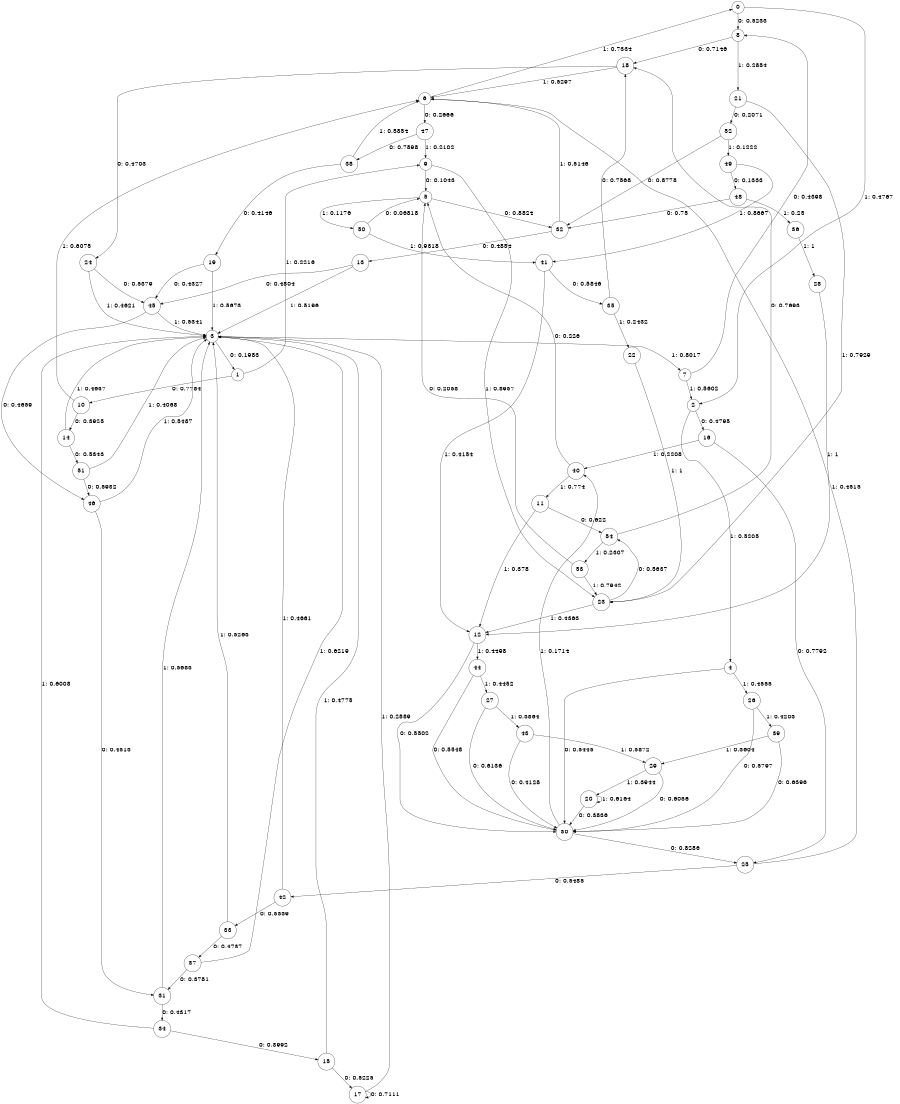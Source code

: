 digraph "ch8faceL9" {
size = "6,8.5";
ratio = "fill";
node [shape = circle];
node [fontsize = 24];
edge [fontsize = 24];
0 -> 8 [label = "0: 0.5233   "];
0 -> 2 [label = "1: 0.4767   "];
1 -> 10 [label = "0: 0.7784   "];
1 -> 9 [label = "1: 0.2216   "];
2 -> 16 [label = "0: 0.4795   "];
2 -> 4 [label = "1: 0.5205   "];
3 -> 1 [label = "0: 0.1983   "];
3 -> 7 [label = "1: 0.8017   "];
4 -> 30 [label = "0: 0.5445   "];
4 -> 26 [label = "1: 0.4555   "];
5 -> 32 [label = "0: 0.8824   "];
5 -> 50 [label = "1: 0.1176   "];
6 -> 47 [label = "0: 0.2666   "];
6 -> 0 [label = "1: 0.7334   "];
7 -> 8 [label = "0: 0.4398   "];
7 -> 2 [label = "1: 0.5602   "];
8 -> 18 [label = "0: 0.7146   "];
8 -> 21 [label = "1: 0.2854   "];
9 -> 5 [label = "0: 0.1043   "];
9 -> 23 [label = "1: 0.8957   "];
10 -> 14 [label = "0: 0.3925   "];
10 -> 6 [label = "1: 0.6075   "];
11 -> 54 [label = "0: 0.622    "];
11 -> 12 [label = "1: 0.378    "];
12 -> 30 [label = "0: 0.5502   "];
12 -> 44 [label = "1: 0.4498   "];
13 -> 45 [label = "0: 0.4804   "];
13 -> 3 [label = "1: 0.5196   "];
14 -> 51 [label = "0: 0.5343   "];
14 -> 3 [label = "1: 0.4657   "];
15 -> 17 [label = "0: 0.5225   "];
15 -> 3 [label = "1: 0.4775   "];
16 -> 25 [label = "0: 0.7792   "];
16 -> 40 [label = "1: 0.2208   "];
17 -> 17 [label = "0: 0.7111   "];
17 -> 3 [label = "1: 0.2889   "];
18 -> 24 [label = "0: 0.4703   "];
18 -> 6 [label = "1: 0.5297   "];
19 -> 45 [label = "0: 0.4327   "];
19 -> 3 [label = "1: 0.5673   "];
20 -> 30 [label = "0: 0.3836   "];
20 -> 20 [label = "1: 0.6164   "];
21 -> 52 [label = "0: 0.2071   "];
21 -> 23 [label = "1: 0.7929   "];
22 -> 23 [label = "1: 1        "];
23 -> 54 [label = "0: 0.5637   "];
23 -> 12 [label = "1: 0.4363   "];
24 -> 45 [label = "0: 0.5379   "];
24 -> 3 [label = "1: 0.4621   "];
25 -> 42 [label = "0: 0.5485   "];
25 -> 6 [label = "1: 0.4515   "];
26 -> 30 [label = "0: 0.5797   "];
26 -> 39 [label = "1: 0.4203   "];
27 -> 30 [label = "0: 0.6136   "];
27 -> 43 [label = "1: 0.3864   "];
28 -> 12 [label = "1: 1        "];
29 -> 30 [label = "0: 0.6056   "];
29 -> 20 [label = "1: 0.3944   "];
30 -> 25 [label = "0: 0.8286   "];
30 -> 40 [label = "1: 0.1714   "];
31 -> 34 [label = "0: 0.4317   "];
31 -> 3 [label = "1: 0.5683   "];
32 -> 13 [label = "0: 0.4854   "];
32 -> 6 [label = "1: 0.5146   "];
33 -> 37 [label = "0: 0.4737   "];
33 -> 3 [label = "1: 0.5263   "];
34 -> 15 [label = "0: 0.3992   "];
34 -> 3 [label = "1: 0.6008   "];
35 -> 18 [label = "0: 0.7568   "];
35 -> 22 [label = "1: 0.2432   "];
36 -> 28 [label = "1: 1        "];
37 -> 31 [label = "0: 0.3781   "];
37 -> 3 [label = "1: 0.6219   "];
38 -> 19 [label = "0: 0.4146   "];
38 -> 6 [label = "1: 0.5854   "];
39 -> 30 [label = "0: 0.6396   "];
39 -> 29 [label = "1: 0.3604   "];
40 -> 5 [label = "0: 0.226    "];
40 -> 11 [label = "1: 0.774    "];
41 -> 35 [label = "0: 0.5846   "];
41 -> 12 [label = "1: 0.4154   "];
42 -> 33 [label = "0: 0.5339   "];
42 -> 3 [label = "1: 0.4661   "];
43 -> 30 [label = "0: 0.4128   "];
43 -> 29 [label = "1: 0.5872   "];
44 -> 30 [label = "0: 0.5548   "];
44 -> 27 [label = "1: 0.4452   "];
45 -> 46 [label = "0: 0.4659   "];
45 -> 3 [label = "1: 0.5341   "];
46 -> 31 [label = "0: 0.4513   "];
46 -> 3 [label = "1: 0.5487   "];
47 -> 38 [label = "0: 0.7898   "];
47 -> 9 [label = "1: 0.2102   "];
48 -> 32 [label = "0: 0.75     "];
48 -> 36 [label = "1: 0.25     "];
49 -> 48 [label = "0: 0.1333   "];
49 -> 41 [label = "1: 0.8667   "];
50 -> 5 [label = "0: 0.06818  "];
50 -> 41 [label = "1: 0.9318   "];
51 -> 46 [label = "0: 0.5932   "];
51 -> 3 [label = "1: 0.4068   "];
52 -> 32 [label = "0: 0.8778   "];
52 -> 49 [label = "1: 0.1222   "];
53 -> 5 [label = "0: 0.2058   "];
53 -> 23 [label = "1: 0.7942   "];
54 -> 18 [label = "0: 0.7693   "];
54 -> 53 [label = "1: 0.2307   "];
}